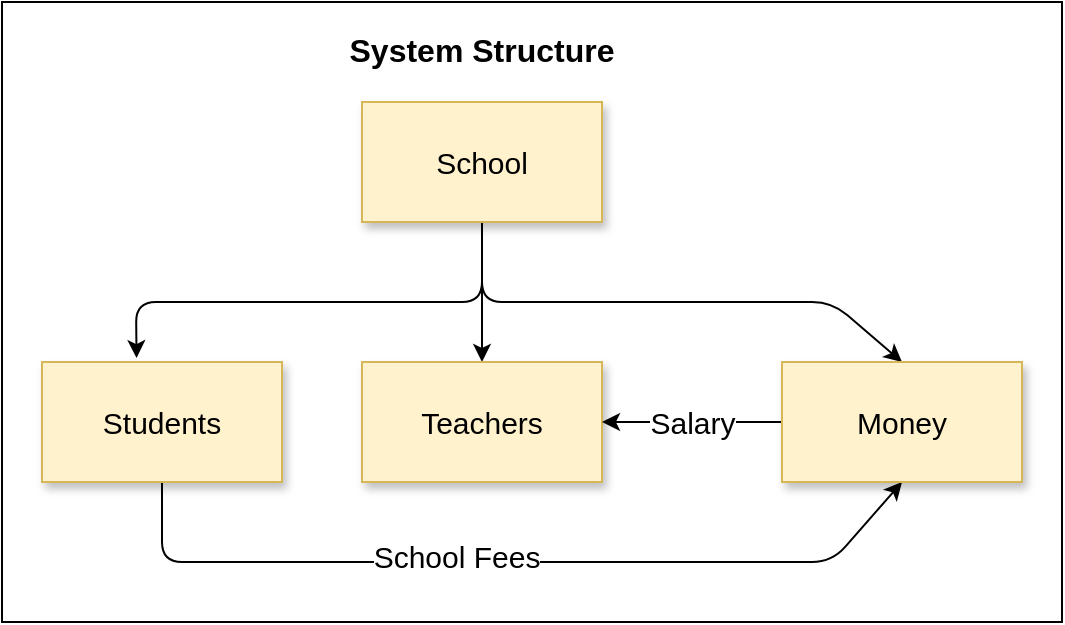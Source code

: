 <mxfile version="21.3.7" type="device">
  <diagram id="ee0SAPgk8rdJXSM7heaV" name="Page-1">
    <mxGraphModel dx="780" dy="544" grid="1" gridSize="10" guides="1" tooltips="1" connect="1" arrows="1" fold="1" page="1" pageScale="1" pageWidth="850" pageHeight="1100" math="0" shadow="0">
      <root>
        <mxCell id="0" />
        <mxCell id="1" parent="0" />
        <mxCell id="13" value="" style="rounded=0;whiteSpace=wrap;html=1;" parent="1" vertex="1">
          <mxGeometry x="10" y="50" width="530" height="310" as="geometry" />
        </mxCell>
        <mxCell id="7" value="" style="edgeStyle=none;html=1;" parent="1" source="2" target="4" edge="1">
          <mxGeometry relative="1" as="geometry" />
        </mxCell>
        <mxCell id="8" style="edgeStyle=none;html=1;exitX=0.5;exitY=1;exitDx=0;exitDy=0;entryX=0.394;entryY=-0.033;entryDx=0;entryDy=0;entryPerimeter=0;" parent="1" source="2" target="3" edge="1">
          <mxGeometry relative="1" as="geometry">
            <Array as="points">
              <mxPoint x="250" y="200" />
              <mxPoint x="77" y="200" />
            </Array>
          </mxGeometry>
        </mxCell>
        <mxCell id="9" style="edgeStyle=none;html=1;entryX=0.5;entryY=0;entryDx=0;entryDy=0;" parent="1" target="5" edge="1">
          <mxGeometry relative="1" as="geometry">
            <mxPoint x="250" y="160" as="sourcePoint" />
            <Array as="points">
              <mxPoint x="250" y="200" />
              <mxPoint x="425" y="200" />
            </Array>
          </mxGeometry>
        </mxCell>
        <mxCell id="2" value="School" style="rounded=0;whiteSpace=wrap;html=1;fillColor=#fff2cc;strokeColor=#d6b656;shadow=1;fontSize=15;" parent="1" vertex="1">
          <mxGeometry x="190" y="100" width="120" height="60" as="geometry" />
        </mxCell>
        <mxCell id="11" style="edgeStyle=none;html=1;entryX=0.5;entryY=1;entryDx=0;entryDy=0;exitX=0.5;exitY=1;exitDx=0;exitDy=0;" parent="1" source="3" target="5" edge="1">
          <mxGeometry relative="1" as="geometry">
            <Array as="points">
              <mxPoint x="90" y="330" />
              <mxPoint x="425" y="330" />
            </Array>
          </mxGeometry>
        </mxCell>
        <mxCell id="12" value="School Fees" style="edgeLabel;html=1;align=center;verticalAlign=middle;resizable=0;points=[];fontSize=15;" parent="11" vertex="1" connectable="0">
          <mxGeometry x="-0.128" y="3" relative="1" as="geometry">
            <mxPoint as="offset" />
          </mxGeometry>
        </mxCell>
        <mxCell id="3" value="Students" style="rounded=0;whiteSpace=wrap;html=1;fillColor=#fff2cc;strokeColor=#d6b656;shadow=1;fontSize=15;" parent="1" vertex="1">
          <mxGeometry x="30" y="230" width="120" height="60" as="geometry" />
        </mxCell>
        <mxCell id="4" value="Teachers" style="rounded=0;whiteSpace=wrap;html=1;fillColor=#fff2cc;strokeColor=#d6b656;shadow=1;fontSize=15;" parent="1" vertex="1">
          <mxGeometry x="190" y="230" width="120" height="60" as="geometry" />
        </mxCell>
        <mxCell id="10" value="Salary" style="edgeStyle=none;html=1;entryX=1;entryY=0.5;entryDx=0;entryDy=0;fontSize=15;" parent="1" source="5" target="4" edge="1">
          <mxGeometry relative="1" as="geometry" />
        </mxCell>
        <mxCell id="5" value="Money" style="rounded=0;whiteSpace=wrap;html=1;fillColor=#fff2cc;strokeColor=#d6b656;shadow=1;fontSize=15;" parent="1" vertex="1">
          <mxGeometry x="400" y="230" width="120" height="60" as="geometry" />
        </mxCell>
        <mxCell id="14" value="&lt;font style=&quot;font-size: 16px;&quot;&gt;System Structure&lt;/font&gt;" style="text;html=1;strokeColor=none;fillColor=none;align=center;verticalAlign=middle;whiteSpace=wrap;rounded=0;fontStyle=1" parent="1" vertex="1">
          <mxGeometry x="170" y="59" width="160" height="30" as="geometry" />
        </mxCell>
      </root>
    </mxGraphModel>
  </diagram>
</mxfile>
